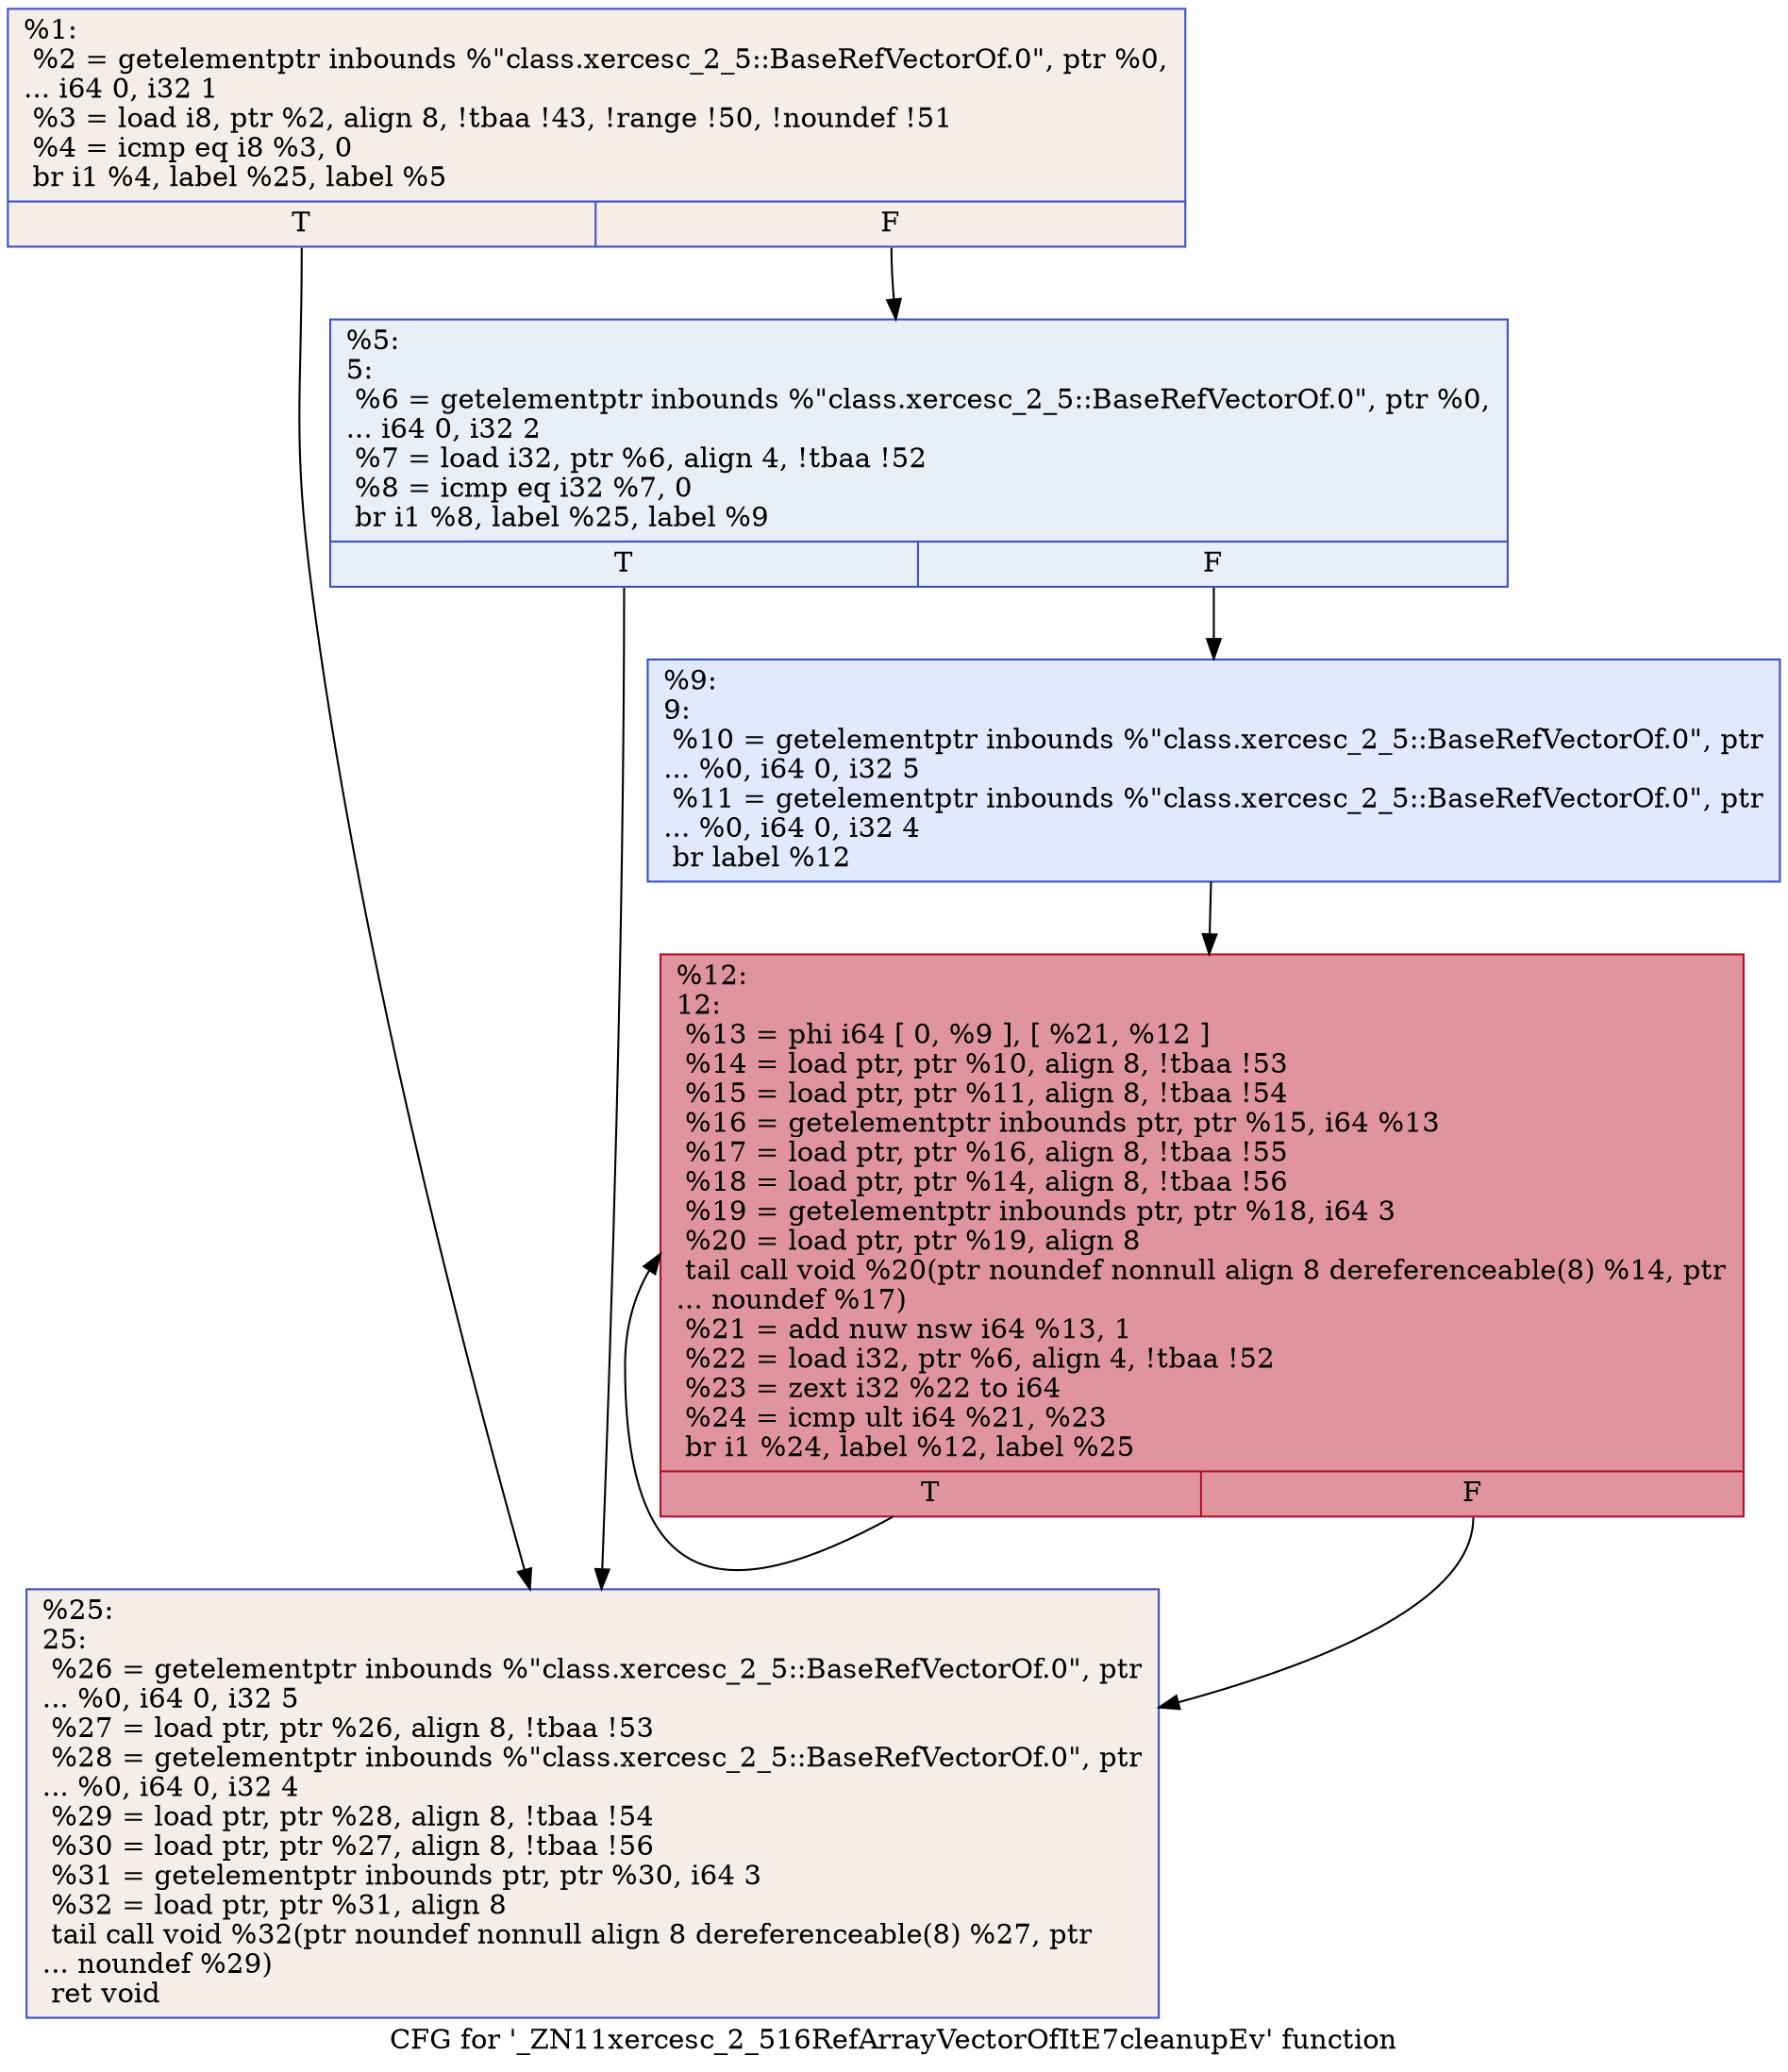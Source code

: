 digraph "CFG for '_ZN11xercesc_2_516RefArrayVectorOfItE7cleanupEv' function" {
	label="CFG for '_ZN11xercesc_2_516RefArrayVectorOfItE7cleanupEv' function";

	Node0x560876e18790 [shape=record,color="#3d50c3ff", style=filled, fillcolor="#e8d6cc70",label="{%1:\l  %2 = getelementptr inbounds %\"class.xercesc_2_5::BaseRefVectorOf.0\", ptr %0,\l... i64 0, i32 1\l  %3 = load i8, ptr %2, align 8, !tbaa !43, !range !50, !noundef !51\l  %4 = icmp eq i8 %3, 0\l  br i1 %4, label %25, label %5\l|{<s0>T|<s1>F}}"];
	Node0x560876e18790:s0 -> Node0x560876e18990;
	Node0x560876e18790:s1 -> Node0x560876e189e0;
	Node0x560876e189e0 [shape=record,color="#3d50c3ff", style=filled, fillcolor="#cedaeb70",label="{%5:\l5:                                                \l  %6 = getelementptr inbounds %\"class.xercesc_2_5::BaseRefVectorOf.0\", ptr %0,\l... i64 0, i32 2\l  %7 = load i32, ptr %6, align 4, !tbaa !52\l  %8 = icmp eq i32 %7, 0\l  br i1 %8, label %25, label %9\l|{<s0>T|<s1>F}}"];
	Node0x560876e189e0:s0 -> Node0x560876e18990;
	Node0x560876e189e0:s1 -> Node0x560876e18940;
	Node0x560876e18940 [shape=record,color="#3d50c3ff", style=filled, fillcolor="#b9d0f970",label="{%9:\l9:                                                \l  %10 = getelementptr inbounds %\"class.xercesc_2_5::BaseRefVectorOf.0\", ptr\l... %0, i64 0, i32 5\l  %11 = getelementptr inbounds %\"class.xercesc_2_5::BaseRefVectorOf.0\", ptr\l... %0, i64 0, i32 4\l  br label %12\l}"];
	Node0x560876e18940 -> Node0x560876e18f60;
	Node0x560876e18f60 [shape=record,color="#b70d28ff", style=filled, fillcolor="#b70d2870",label="{%12:\l12:                                               \l  %13 = phi i64 [ 0, %9 ], [ %21, %12 ]\l  %14 = load ptr, ptr %10, align 8, !tbaa !53\l  %15 = load ptr, ptr %11, align 8, !tbaa !54\l  %16 = getelementptr inbounds ptr, ptr %15, i64 %13\l  %17 = load ptr, ptr %16, align 8, !tbaa !55\l  %18 = load ptr, ptr %14, align 8, !tbaa !56\l  %19 = getelementptr inbounds ptr, ptr %18, i64 3\l  %20 = load ptr, ptr %19, align 8\l  tail call void %20(ptr noundef nonnull align 8 dereferenceable(8) %14, ptr\l... noundef %17)\l  %21 = add nuw nsw i64 %13, 1\l  %22 = load i32, ptr %6, align 4, !tbaa !52\l  %23 = zext i32 %22 to i64\l  %24 = icmp ult i64 %21, %23\l  br i1 %24, label %12, label %25\l|{<s0>T|<s1>F}}"];
	Node0x560876e18f60:s0 -> Node0x560876e18f60;
	Node0x560876e18f60:s1 -> Node0x560876e18990;
	Node0x560876e18990 [shape=record,color="#3d50c3ff", style=filled, fillcolor="#e8d6cc70",label="{%25:\l25:                                               \l  %26 = getelementptr inbounds %\"class.xercesc_2_5::BaseRefVectorOf.0\", ptr\l... %0, i64 0, i32 5\l  %27 = load ptr, ptr %26, align 8, !tbaa !53\l  %28 = getelementptr inbounds %\"class.xercesc_2_5::BaseRefVectorOf.0\", ptr\l... %0, i64 0, i32 4\l  %29 = load ptr, ptr %28, align 8, !tbaa !54\l  %30 = load ptr, ptr %27, align 8, !tbaa !56\l  %31 = getelementptr inbounds ptr, ptr %30, i64 3\l  %32 = load ptr, ptr %31, align 8\l  tail call void %32(ptr noundef nonnull align 8 dereferenceable(8) %27, ptr\l... noundef %29)\l  ret void\l}"];
}
